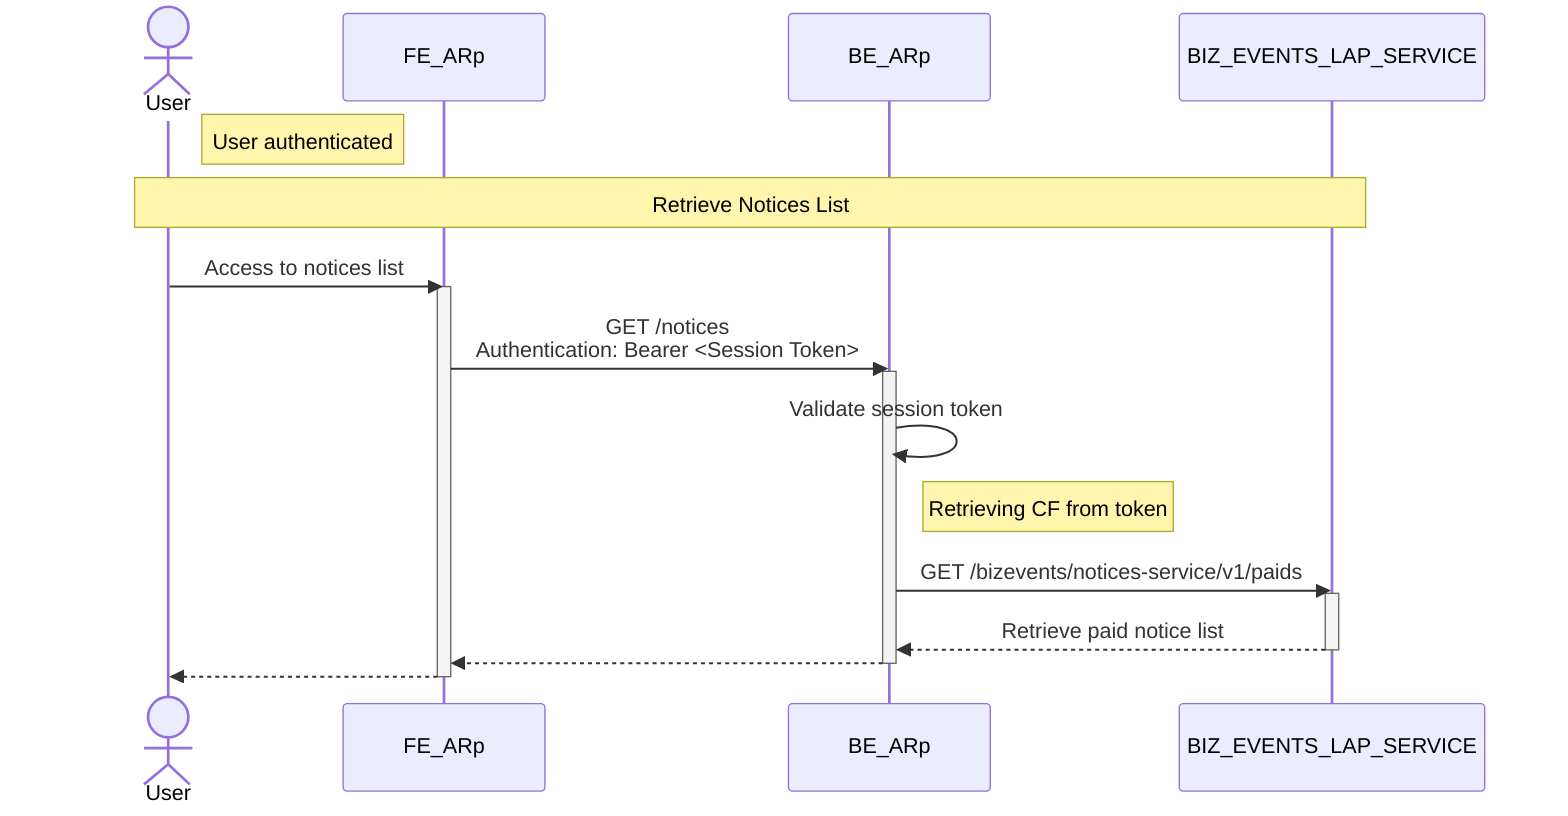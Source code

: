 sequenceDiagram
actor User
participant FE_ARp
participant BE_ARp
participant BIZ_EVENTS_LAP_SERVICE

note right of User: User authenticated
note over User, BIZ_EVENTS_LAP_SERVICE : Retrieve Notices List
    User ->> FE_ARp : Access to notices list
    activate FE_ARp
        FE_ARp ->> BE_ARp : GET /notices <br> Authentication: Bearer <Session Token>
        activate BE_ARp
            BE_ARp ->> BE_ARp : Validate session token
            note right of BE_ARp : Retrieving CF from token
            BE_ARp ->> BIZ_EVENTS_LAP_SERVICE : GET /bizevents/notices-service/v1/paids
            activate BIZ_EVENTS_LAP_SERVICE
                BIZ_EVENTS_LAP_SERVICE -->> BE_ARp : Retrieve paid notice list
            deactivate BIZ_EVENTS_LAP_SERVICE
            BE_ARp -->> FE_ARp : #
        deactivate BE_ARp
        FE_ARp -->> User: #
    deactivate FE_ARp